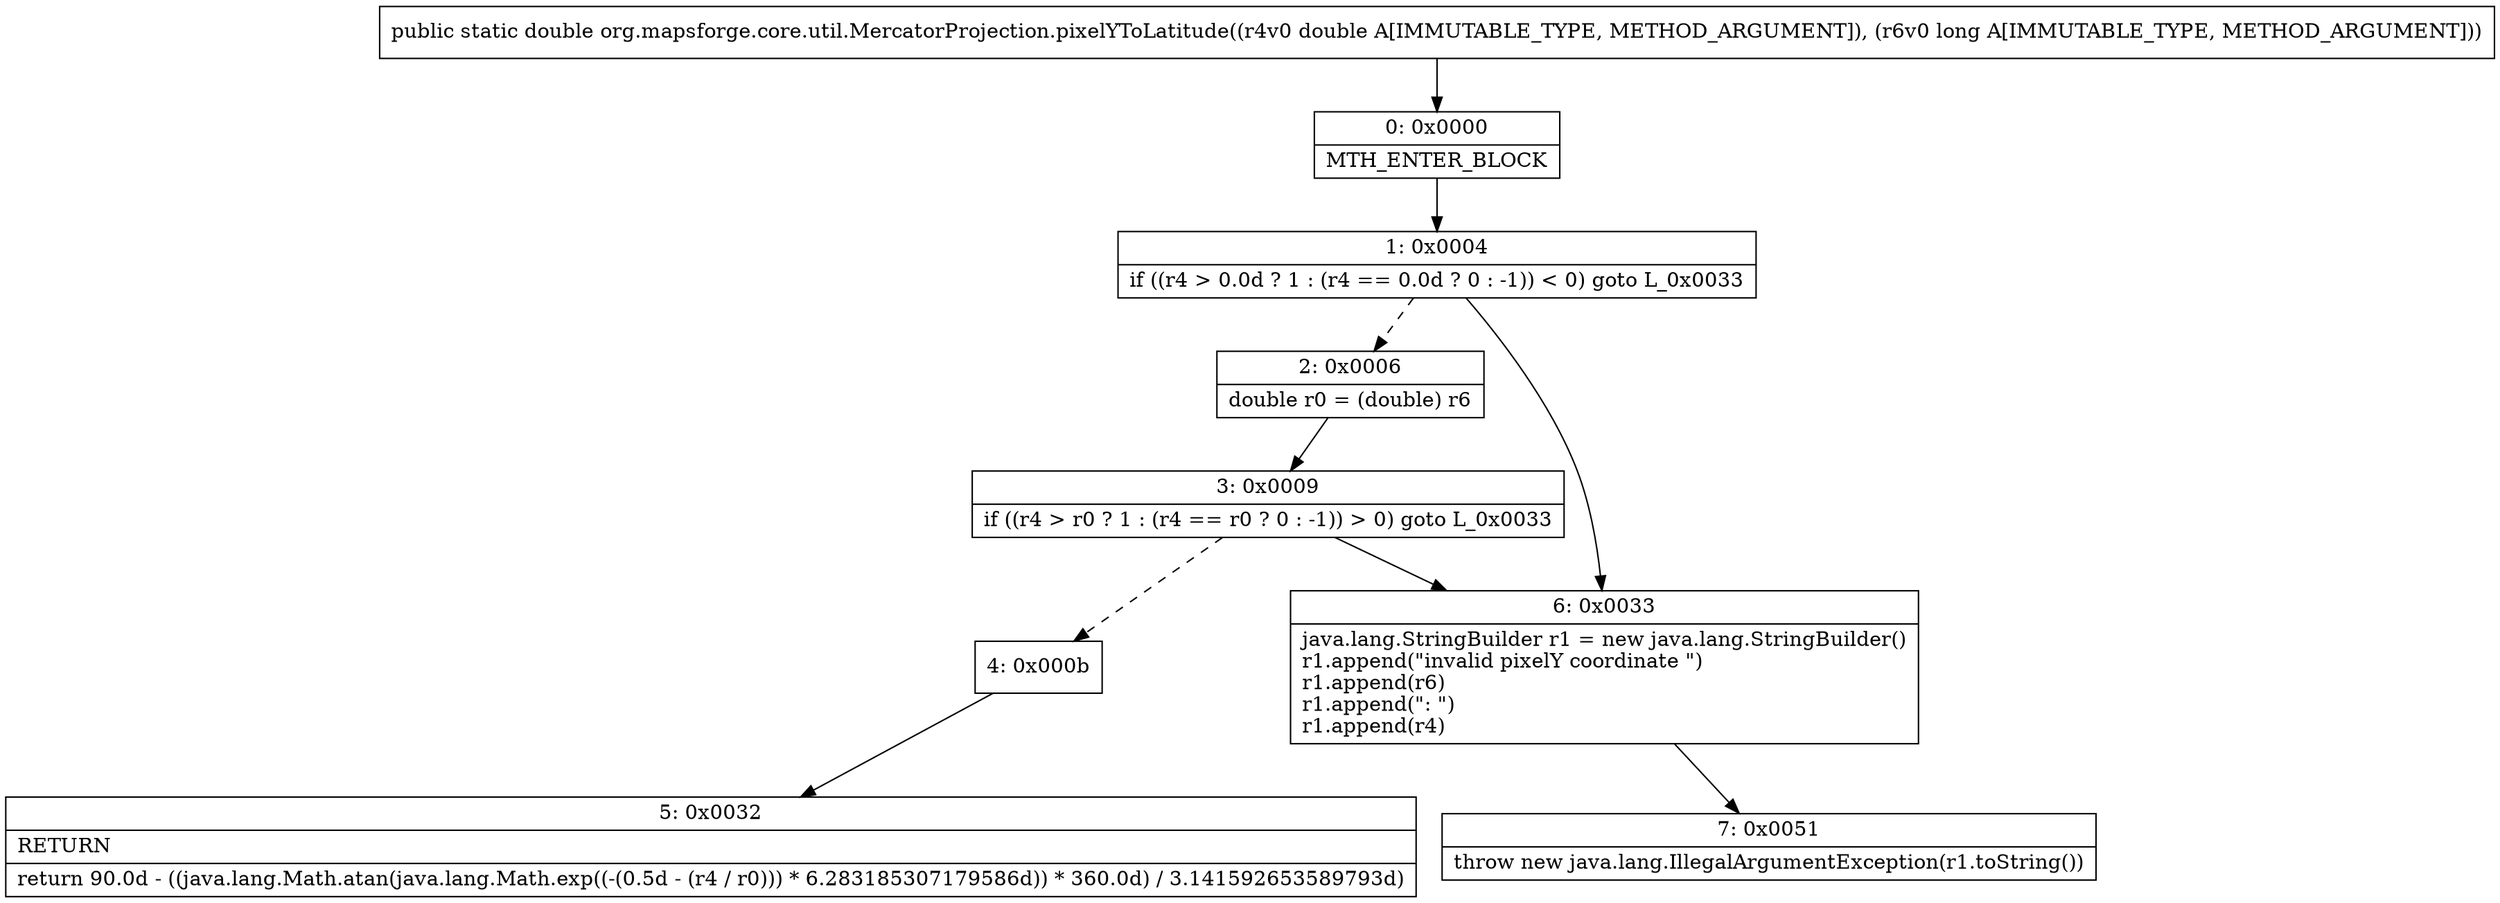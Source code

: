 digraph "CFG fororg.mapsforge.core.util.MercatorProjection.pixelYToLatitude(DJ)D" {
Node_0 [shape=record,label="{0\:\ 0x0000|MTH_ENTER_BLOCK\l}"];
Node_1 [shape=record,label="{1\:\ 0x0004|if ((r4 \> 0.0d ? 1 : (r4 == 0.0d ? 0 : \-1)) \< 0) goto L_0x0033\l}"];
Node_2 [shape=record,label="{2\:\ 0x0006|double r0 = (double) r6\l}"];
Node_3 [shape=record,label="{3\:\ 0x0009|if ((r4 \> r0 ? 1 : (r4 == r0 ? 0 : \-1)) \> 0) goto L_0x0033\l}"];
Node_4 [shape=record,label="{4\:\ 0x000b}"];
Node_5 [shape=record,label="{5\:\ 0x0032|RETURN\l|return 90.0d \- ((java.lang.Math.atan(java.lang.Math.exp((\-(0.5d \- (r4 \/ r0))) * 6.283185307179586d)) * 360.0d) \/ 3.141592653589793d)\l}"];
Node_6 [shape=record,label="{6\:\ 0x0033|java.lang.StringBuilder r1 = new java.lang.StringBuilder()\lr1.append(\"invalid pixelY coordinate \")\lr1.append(r6)\lr1.append(\": \")\lr1.append(r4)\l}"];
Node_7 [shape=record,label="{7\:\ 0x0051|throw new java.lang.IllegalArgumentException(r1.toString())\l}"];
MethodNode[shape=record,label="{public static double org.mapsforge.core.util.MercatorProjection.pixelYToLatitude((r4v0 double A[IMMUTABLE_TYPE, METHOD_ARGUMENT]), (r6v0 long A[IMMUTABLE_TYPE, METHOD_ARGUMENT])) }"];
MethodNode -> Node_0;
Node_0 -> Node_1;
Node_1 -> Node_2[style=dashed];
Node_1 -> Node_6;
Node_2 -> Node_3;
Node_3 -> Node_4[style=dashed];
Node_3 -> Node_6;
Node_4 -> Node_5;
Node_6 -> Node_7;
}

